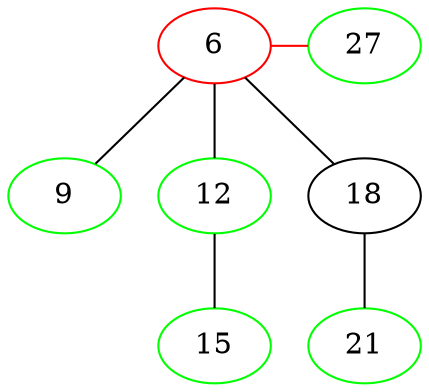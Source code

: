 graph {
	6 [label=6 color=red]
	9 [label=9 color=green]
	6 -- 9
	12 [label=12 color=green]
	6 -- 12
	18 [label=18 color=black]
	6 -- 18
	15 [label=15 color=green]
	12 -- 15
	21 [label=21 color=green]
	18 -- 21
	27 [label=27 color=green]
	27 -- 6 [color=red constraint=false]
}
